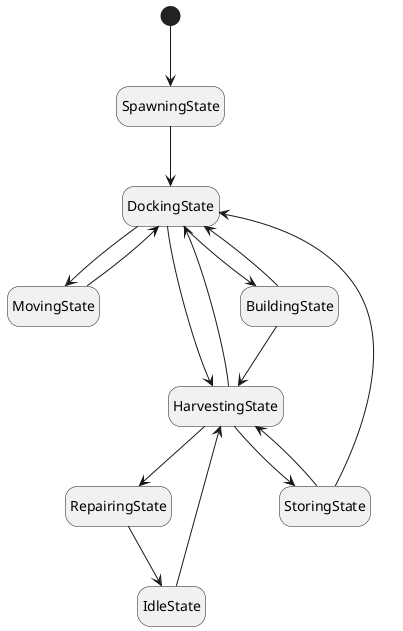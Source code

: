 @startuml
hide empty description
[*] --> SpawningState
SpawningState --> DockingState

DockingState --> MovingState
DockingState --> HarvestingState
DockingState --> BuildingState

MovingState --> DockingState

HarvestingState --> StoringState
HarvestingState --> DockingState
HarvestingState --> RepairingState

BuildingState --> HarvestingState
BuildingState --> DockingState

StoringState --> HarvestingState
StoringState --> DockingState

RepairingState --> IdleState

IdleState --> HarvestingState
@enduml
